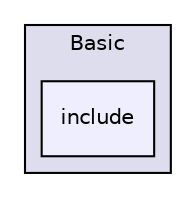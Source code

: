 digraph "Basic/include" {
  compound=true
  node [ fontsize="10", fontname="Helvetica"];
  edge [ labelfontsize="10", labelfontname="Helvetica"];
  subgraph clusterdir_0250b7d4cb11169e771697a58a5a514c {
    graph [ bgcolor="#ddddee", pencolor="black", label="Basic" fontname="Helvetica", fontsize="10", URL="dir_0250b7d4cb11169e771697a58a5a514c.html"]
  dir_cef03ca4a69ff518f9b4d1dedd2b39ef [shape=box, label="include", style="filled", fillcolor="#eeeeff", pencolor="black", URL="dir_cef03ca4a69ff518f9b4d1dedd2b39ef.html"];
  }
}
